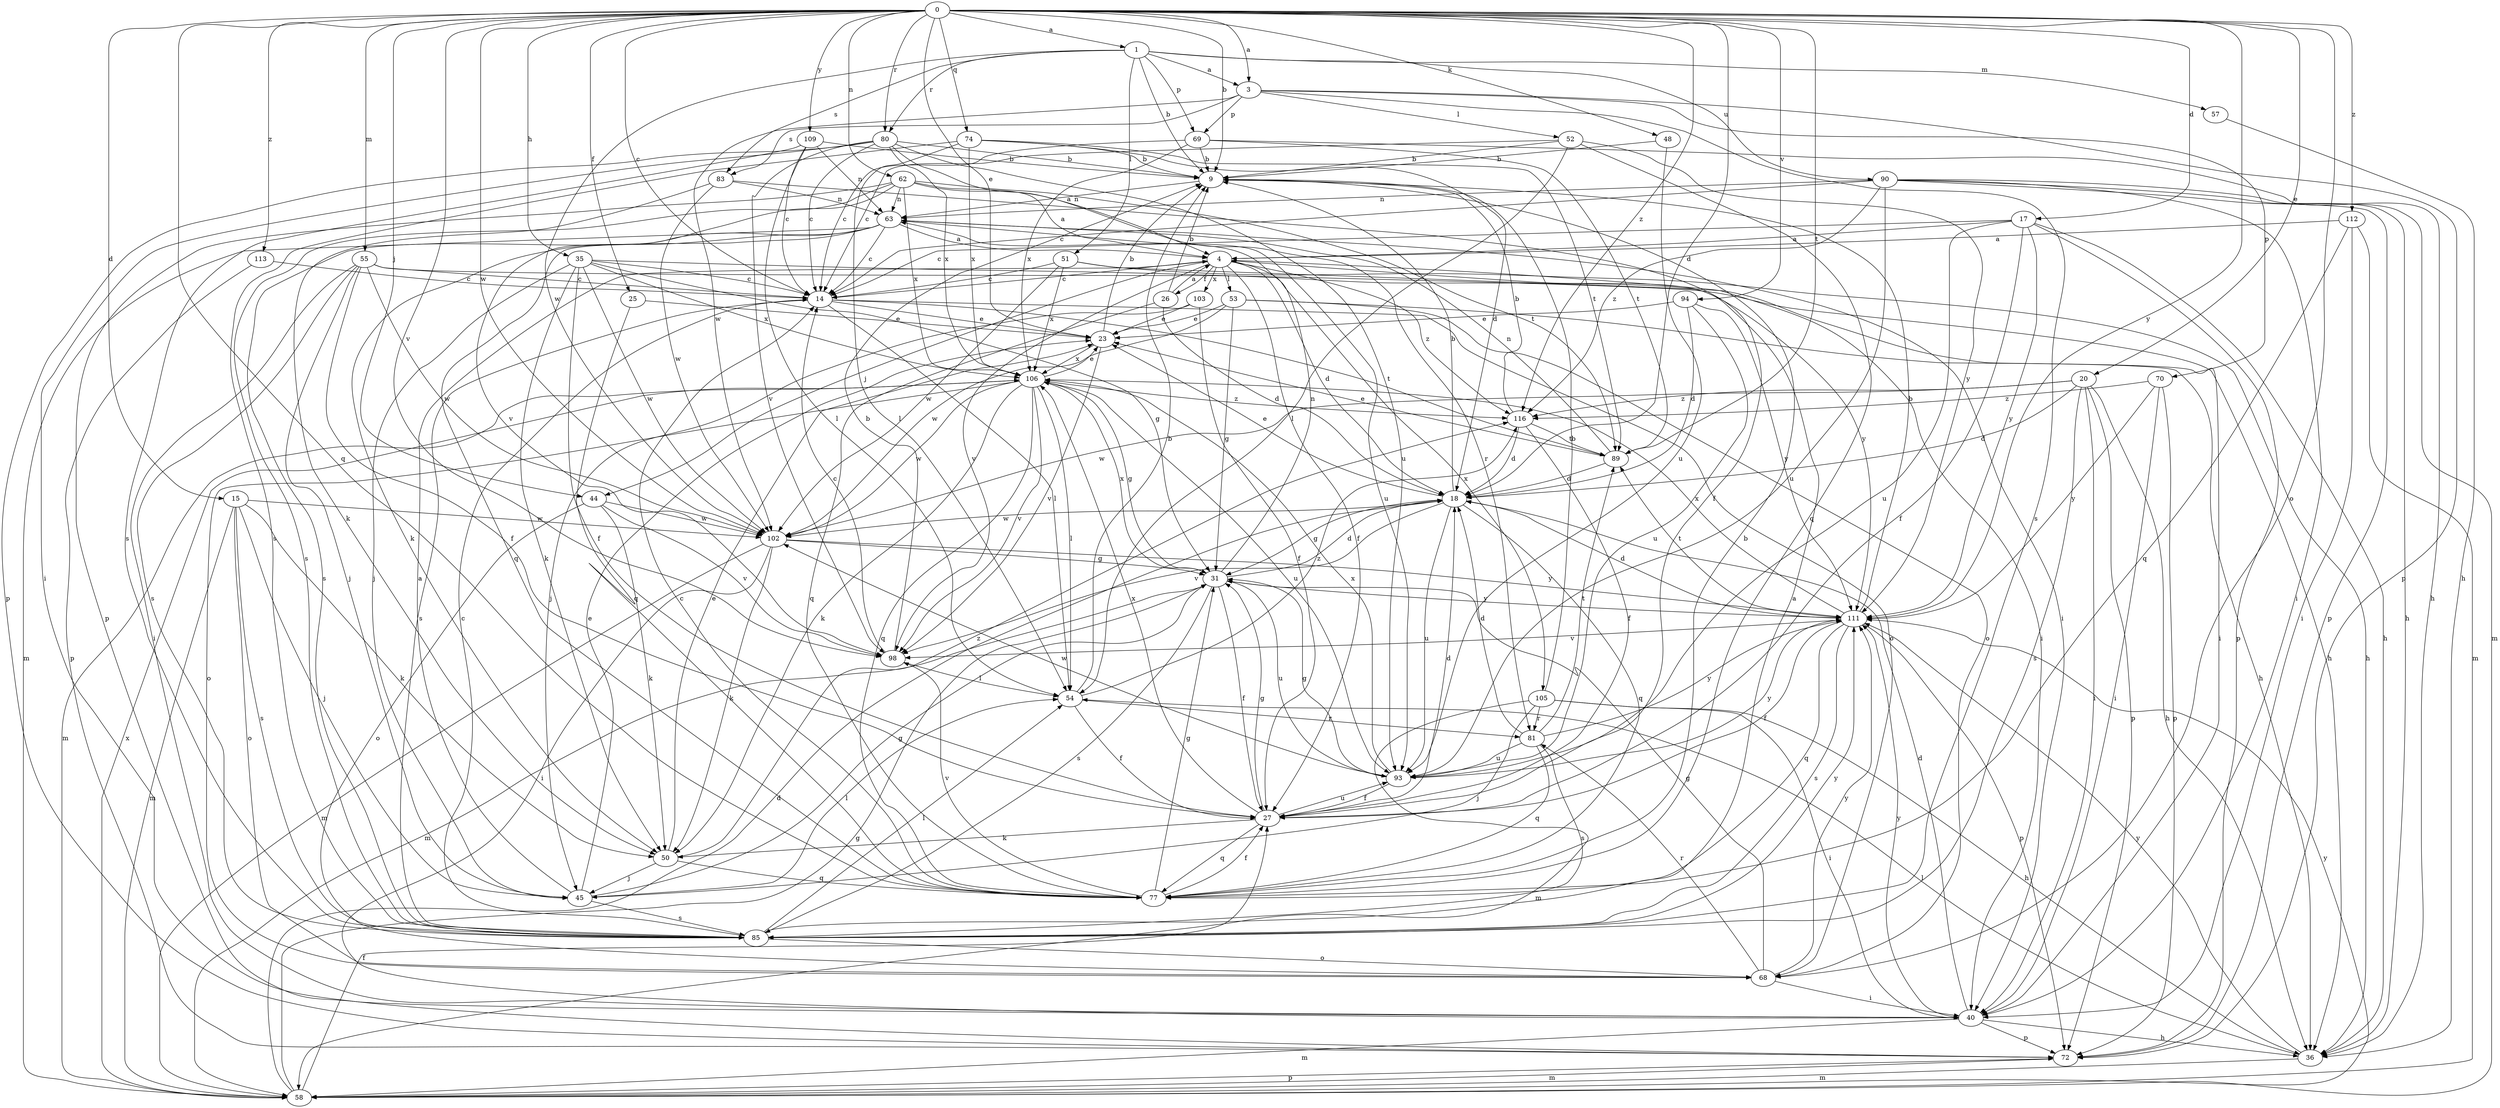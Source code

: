 strict digraph  {
0;
1;
3;
4;
9;
14;
15;
17;
18;
20;
23;
25;
26;
27;
31;
35;
36;
40;
44;
45;
48;
50;
51;
52;
53;
54;
55;
57;
58;
62;
63;
68;
69;
70;
72;
74;
77;
80;
81;
83;
85;
89;
90;
93;
94;
98;
102;
103;
105;
106;
109;
111;
112;
113;
116;
0 -> 1  [label=a];
0 -> 3  [label=a];
0 -> 9  [label=b];
0 -> 14  [label=c];
0 -> 15  [label=d];
0 -> 17  [label=d];
0 -> 18  [label=d];
0 -> 20  [label=e];
0 -> 23  [label=e];
0 -> 25  [label=f];
0 -> 35  [label=h];
0 -> 44  [label=j];
0 -> 48  [label=k];
0 -> 55  [label=m];
0 -> 62  [label=n];
0 -> 68  [label=o];
0 -> 74  [label=q];
0 -> 77  [label=q];
0 -> 80  [label=r];
0 -> 89  [label=t];
0 -> 94  [label=v];
0 -> 98  [label=v];
0 -> 102  [label=w];
0 -> 109  [label=y];
0 -> 111  [label=y];
0 -> 112  [label=z];
0 -> 113  [label=z];
0 -> 116  [label=z];
1 -> 3  [label=a];
1 -> 9  [label=b];
1 -> 51  [label=l];
1 -> 57  [label=m];
1 -> 69  [label=p];
1 -> 80  [label=r];
1 -> 83  [label=s];
1 -> 90  [label=u];
1 -> 102  [label=w];
3 -> 52  [label=l];
3 -> 69  [label=p];
3 -> 70  [label=p];
3 -> 72  [label=p];
3 -> 83  [label=s];
3 -> 85  [label=s];
3 -> 102  [label=w];
4 -> 14  [label=c];
4 -> 18  [label=d];
4 -> 26  [label=f];
4 -> 27  [label=f];
4 -> 40  [label=i];
4 -> 44  [label=j];
4 -> 53  [label=l];
4 -> 98  [label=v];
4 -> 103  [label=x];
4 -> 105  [label=x];
4 -> 116  [label=z];
9 -> 63  [label=n];
14 -> 23  [label=e];
14 -> 54  [label=l];
14 -> 68  [label=o];
14 -> 85  [label=s];
14 -> 89  [label=t];
15 -> 45  [label=j];
15 -> 50  [label=k];
15 -> 58  [label=m];
15 -> 68  [label=o];
15 -> 85  [label=s];
15 -> 102  [label=w];
17 -> 4  [label=a];
17 -> 14  [label=c];
17 -> 27  [label=f];
17 -> 36  [label=h];
17 -> 72  [label=p];
17 -> 93  [label=u];
17 -> 111  [label=y];
18 -> 9  [label=b];
18 -> 23  [label=e];
18 -> 31  [label=g];
18 -> 77  [label=q];
18 -> 93  [label=u];
18 -> 98  [label=v];
18 -> 102  [label=w];
20 -> 18  [label=d];
20 -> 36  [label=h];
20 -> 40  [label=i];
20 -> 72  [label=p];
20 -> 85  [label=s];
20 -> 102  [label=w];
20 -> 116  [label=z];
23 -> 9  [label=b];
23 -> 98  [label=v];
23 -> 106  [label=x];
25 -> 23  [label=e];
25 -> 77  [label=q];
26 -> 4  [label=a];
26 -> 9  [label=b];
26 -> 18  [label=d];
26 -> 77  [label=q];
27 -> 18  [label=d];
27 -> 31  [label=g];
27 -> 50  [label=k];
27 -> 77  [label=q];
27 -> 93  [label=u];
27 -> 106  [label=x];
31 -> 18  [label=d];
31 -> 27  [label=f];
31 -> 58  [label=m];
31 -> 63  [label=n];
31 -> 85  [label=s];
31 -> 93  [label=u];
31 -> 106  [label=x];
31 -> 111  [label=y];
35 -> 14  [label=c];
35 -> 27  [label=f];
35 -> 31  [label=g];
35 -> 45  [label=j];
35 -> 50  [label=k];
35 -> 102  [label=w];
35 -> 106  [label=x];
35 -> 111  [label=y];
36 -> 54  [label=l];
36 -> 58  [label=m];
36 -> 111  [label=y];
40 -> 18  [label=d];
40 -> 36  [label=h];
40 -> 58  [label=m];
40 -> 72  [label=p];
40 -> 111  [label=y];
44 -> 50  [label=k];
44 -> 68  [label=o];
44 -> 98  [label=v];
44 -> 102  [label=w];
45 -> 4  [label=a];
45 -> 23  [label=e];
45 -> 31  [label=g];
45 -> 54  [label=l];
45 -> 85  [label=s];
48 -> 9  [label=b];
48 -> 93  [label=u];
50 -> 23  [label=e];
50 -> 45  [label=j];
50 -> 77  [label=q];
50 -> 116  [label=z];
51 -> 14  [label=c];
51 -> 36  [label=h];
51 -> 40  [label=i];
51 -> 102  [label=w];
51 -> 106  [label=x];
52 -> 9  [label=b];
52 -> 14  [label=c];
52 -> 54  [label=l];
52 -> 77  [label=q];
52 -> 111  [label=y];
53 -> 23  [label=e];
53 -> 31  [label=g];
53 -> 36  [label=h];
53 -> 68  [label=o];
53 -> 102  [label=w];
54 -> 9  [label=b];
54 -> 27  [label=f];
54 -> 81  [label=r];
54 -> 116  [label=z];
55 -> 14  [label=c];
55 -> 27  [label=f];
55 -> 36  [label=h];
55 -> 40  [label=i];
55 -> 45  [label=j];
55 -> 85  [label=s];
55 -> 102  [label=w];
57 -> 36  [label=h];
58 -> 18  [label=d];
58 -> 27  [label=f];
58 -> 31  [label=g];
58 -> 72  [label=p];
58 -> 106  [label=x];
58 -> 111  [label=y];
62 -> 4  [label=a];
62 -> 63  [label=n];
62 -> 72  [label=p];
62 -> 81  [label=r];
62 -> 85  [label=s];
62 -> 89  [label=t];
62 -> 98  [label=v];
62 -> 106  [label=x];
63 -> 4  [label=a];
63 -> 14  [label=c];
63 -> 40  [label=i];
63 -> 50  [label=k];
63 -> 58  [label=m];
63 -> 77  [label=q];
63 -> 85  [label=s];
63 -> 93  [label=u];
68 -> 31  [label=g];
68 -> 40  [label=i];
68 -> 81  [label=r];
68 -> 111  [label=y];
69 -> 9  [label=b];
69 -> 14  [label=c];
69 -> 36  [label=h];
69 -> 89  [label=t];
69 -> 106  [label=x];
70 -> 40  [label=i];
70 -> 72  [label=p];
70 -> 111  [label=y];
70 -> 116  [label=z];
72 -> 58  [label=m];
74 -> 9  [label=b];
74 -> 18  [label=d];
74 -> 54  [label=l];
74 -> 85  [label=s];
74 -> 89  [label=t];
74 -> 106  [label=x];
77 -> 9  [label=b];
77 -> 14  [label=c];
77 -> 27  [label=f];
77 -> 31  [label=g];
77 -> 98  [label=v];
80 -> 4  [label=a];
80 -> 9  [label=b];
80 -> 14  [label=c];
80 -> 40  [label=i];
80 -> 72  [label=p];
80 -> 93  [label=u];
80 -> 98  [label=v];
80 -> 106  [label=x];
81 -> 18  [label=d];
81 -> 77  [label=q];
81 -> 85  [label=s];
81 -> 89  [label=t];
81 -> 93  [label=u];
81 -> 111  [label=y];
83 -> 27  [label=f];
83 -> 50  [label=k];
83 -> 63  [label=n];
83 -> 102  [label=w];
85 -> 4  [label=a];
85 -> 14  [label=c];
85 -> 54  [label=l];
85 -> 68  [label=o];
85 -> 111  [label=y];
89 -> 18  [label=d];
89 -> 23  [label=e];
89 -> 63  [label=n];
90 -> 14  [label=c];
90 -> 36  [label=h];
90 -> 40  [label=i];
90 -> 58  [label=m];
90 -> 63  [label=n];
90 -> 72  [label=p];
90 -> 93  [label=u];
90 -> 116  [label=z];
93 -> 27  [label=f];
93 -> 31  [label=g];
93 -> 102  [label=w];
93 -> 106  [label=x];
93 -> 111  [label=y];
94 -> 18  [label=d];
94 -> 23  [label=e];
94 -> 93  [label=u];
94 -> 111  [label=y];
98 -> 9  [label=b];
98 -> 14  [label=c];
98 -> 54  [label=l];
102 -> 31  [label=g];
102 -> 40  [label=i];
102 -> 50  [label=k];
102 -> 58  [label=m];
102 -> 111  [label=y];
103 -> 23  [label=e];
103 -> 27  [label=f];
103 -> 45  [label=j];
105 -> 9  [label=b];
105 -> 36  [label=h];
105 -> 40  [label=i];
105 -> 45  [label=j];
105 -> 58  [label=m];
105 -> 81  [label=r];
106 -> 23  [label=e];
106 -> 31  [label=g];
106 -> 50  [label=k];
106 -> 54  [label=l];
106 -> 58  [label=m];
106 -> 68  [label=o];
106 -> 77  [label=q];
106 -> 93  [label=u];
106 -> 98  [label=v];
106 -> 102  [label=w];
106 -> 116  [label=z];
109 -> 9  [label=b];
109 -> 14  [label=c];
109 -> 54  [label=l];
109 -> 63  [label=n];
109 -> 85  [label=s];
111 -> 9  [label=b];
111 -> 18  [label=d];
111 -> 27  [label=f];
111 -> 72  [label=p];
111 -> 77  [label=q];
111 -> 85  [label=s];
111 -> 89  [label=t];
111 -> 98  [label=v];
111 -> 106  [label=x];
112 -> 4  [label=a];
112 -> 40  [label=i];
112 -> 58  [label=m];
112 -> 77  [label=q];
113 -> 14  [label=c];
113 -> 72  [label=p];
116 -> 9  [label=b];
116 -> 18  [label=d];
116 -> 27  [label=f];
116 -> 89  [label=t];
}
